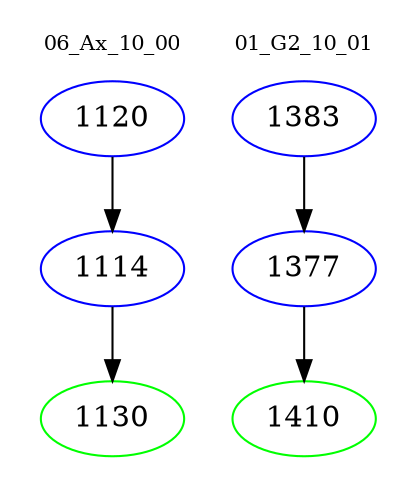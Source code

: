 digraph{
subgraph cluster_0 {
color = white
label = "06_Ax_10_00";
fontsize=10;
T0_1120 [label="1120", color="blue"]
T0_1120 -> T0_1114 [color="black"]
T0_1114 [label="1114", color="blue"]
T0_1114 -> T0_1130 [color="black"]
T0_1130 [label="1130", color="green"]
}
subgraph cluster_1 {
color = white
label = "01_G2_10_01";
fontsize=10;
T1_1383 [label="1383", color="blue"]
T1_1383 -> T1_1377 [color="black"]
T1_1377 [label="1377", color="blue"]
T1_1377 -> T1_1410 [color="black"]
T1_1410 [label="1410", color="green"]
}
}
